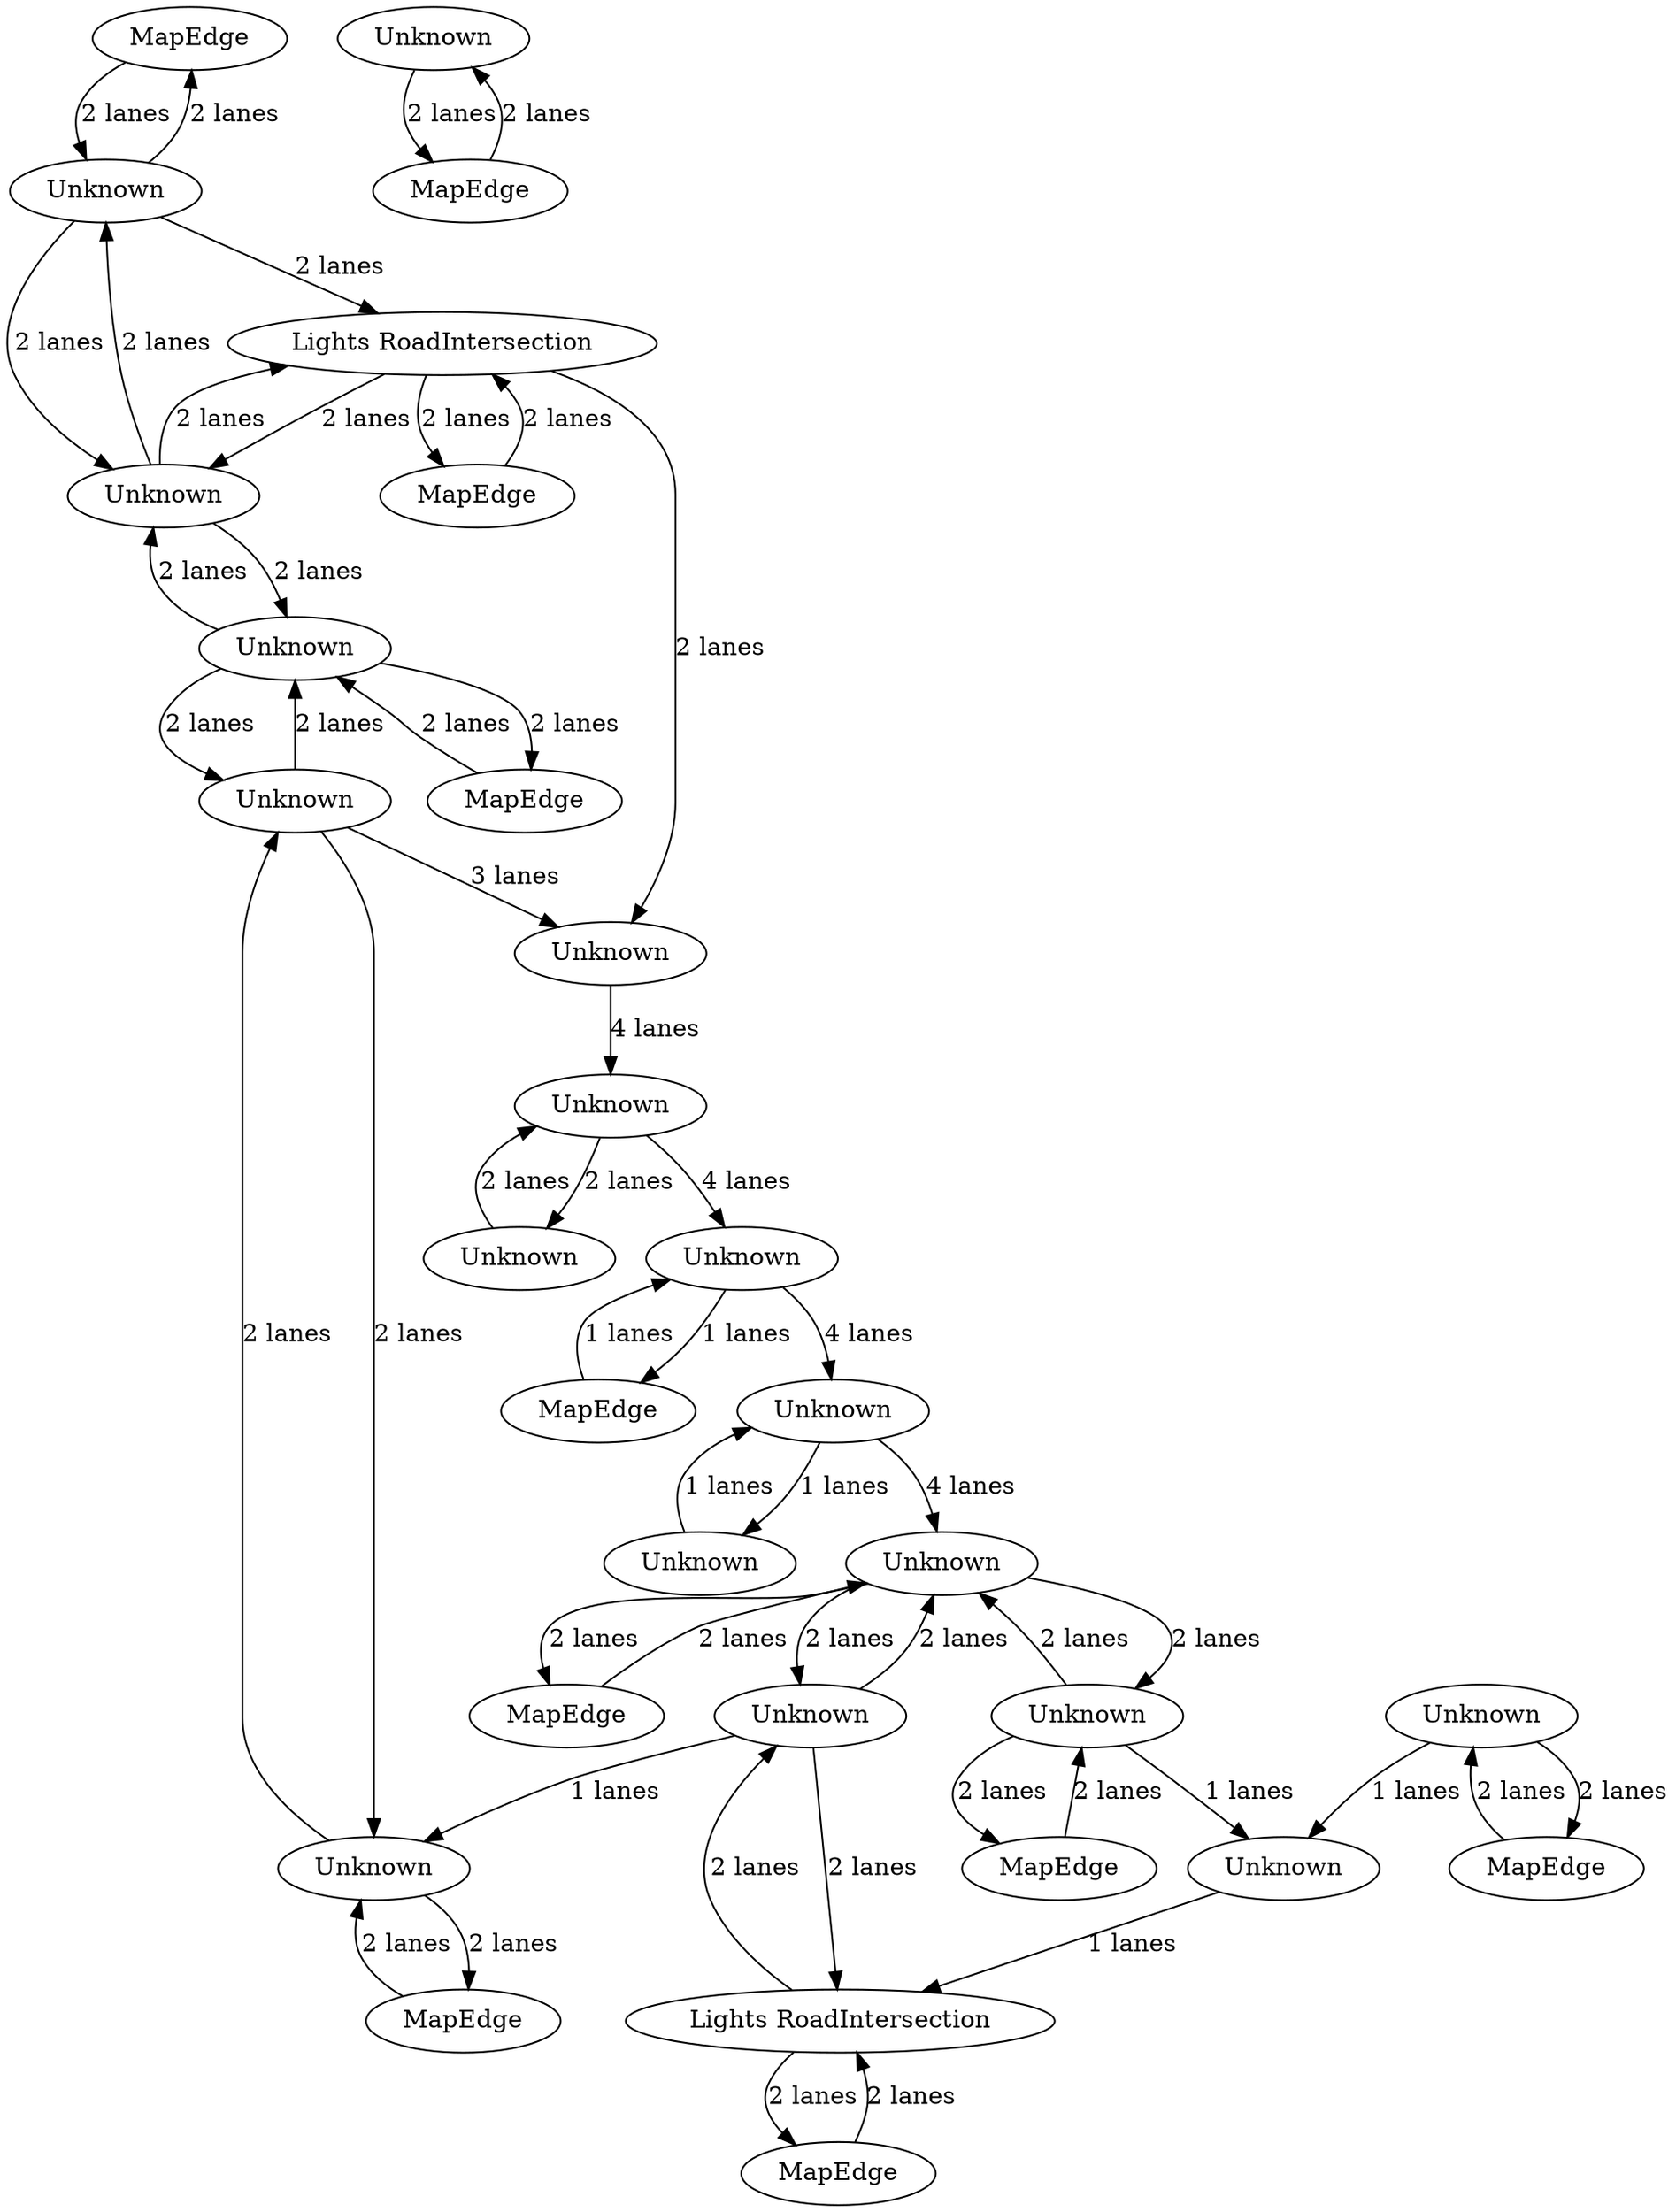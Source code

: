 digraph {
    0 [ label = "MapEdge" ]
    1 [ label = "MapEdge" ]
    2 [ label = "Unknown" ]
    3 [ label = "Unknown" ]
    4 [ label = "Unknown" ]
    5 [ label = "Lights RoadIntersection" ]
    6 [ label = "MapEdge" ]
    7 [ label = "Unknown" ]
    8 [ label = "Unknown" ]
    9 [ label = "Unknown" ]
    10 [ label = "Unknown" ]
    11 [ label = "Unknown" ]
    12 [ label = "MapEdge" ]
    13 [ label = "Unknown" ]
    14 [ label = "Unknown" ]
    15 [ label = "Unknown" ]
    16 [ label = "Unknown" ]
    17 [ label = "Lights RoadIntersection" ]
    18 [ label = "Unknown" ]
    19 [ label = "Unknown" ]
    20 [ label = "Unknown" ]
    21 [ label = "Unknown" ]
    22 [ label = "Unknown" ]
    23 [ label = "MapEdge" ]
    24 [ label = "MapEdge" ]
    25 [ label = "MapEdge" ]
    26 [ label = "MapEdge" ]
    27 [ label = "MapEdge" ]
    28 [ label = "MapEdge" ]
    23 -> 17 [ label = "2 lanes" ]
    17 -> 23 [ label = "2 lanes" ]
    17 -> 18 [ label = "2 lanes" ]
    18 -> 17 [ label = "2 lanes" ]
    18 -> 19 [ label = "2 lanes" ]
    19 -> 18 [ label = "2 lanes" ]
    19 -> 25 [ label = "2 lanes" ]
    25 -> 19 [ label = "2 lanes" ]
    4 -> 2 [ label = "2 lanes" ]
    2 -> 4 [ label = "2 lanes" ]
    2 -> 0 [ label = "2 lanes" ]
    0 -> 2 [ label = "2 lanes" ]
    3 -> 7 [ label = "2 lanes" ]
    7 -> 3 [ label = "2 lanes" ]
    7 -> 8 [ label = "2 lanes" ]
    8 -> 7 [ label = "2 lanes" ]
    8 -> 12 [ label = "2 lanes" ]
    12 -> 8 [ label = "2 lanes" ]
    6 -> 5 [ label = "2 lanes" ]
    5 -> 6 [ label = "2 lanes" ]
    5 -> 4 [ label = "2 lanes" ]
    4 -> 5 [ label = "2 lanes" ]
    4 -> 3 [ label = "2 lanes" ]
    3 -> 4 [ label = "2 lanes" ]
    14 -> 27 [ label = "2 lanes" ]
    27 -> 14 [ label = "2 lanes" ]
    13 -> 28 [ label = "1 lanes" ]
    28 -> 13 [ label = "1 lanes" ]
    11 -> 10 [ label = "2 lanes" ]
    10 -> 11 [ label = "2 lanes" ]
    7 -> 9 [ label = "3 lanes" ]
    3 -> 1 [ label = "2 lanes" ]
    1 -> 3 [ label = "2 lanes" ]
    22 -> 24 [ label = "2 lanes" ]
    24 -> 22 [ label = "2 lanes" ]
    2 -> 5 [ label = "2 lanes" ]
    5 -> 9 [ label = "2 lanes" ]
    9 -> 10 [ label = "4 lanes" ]
    10 -> 13 [ label = "4 lanes" ]
    13 -> 16 [ label = "4 lanes" ]
    16 -> 19 [ label = "4 lanes" ]
    22 -> 20 [ label = "1 lanes" ]
    20 -> 17 [ label = "1 lanes" ]
    21 -> 20 [ label = "1 lanes" ]
    18 -> 8 [ label = "1 lanes" ]
    16 -> 15 [ label = "1 lanes" ]
    15 -> 16 [ label = "1 lanes" ]
    19 -> 21 [ label = "2 lanes" ]
    21 -> 19 [ label = "2 lanes" ]
    21 -> 26 [ label = "2 lanes" ]
    26 -> 21 [ label = "2 lanes" ]
}
